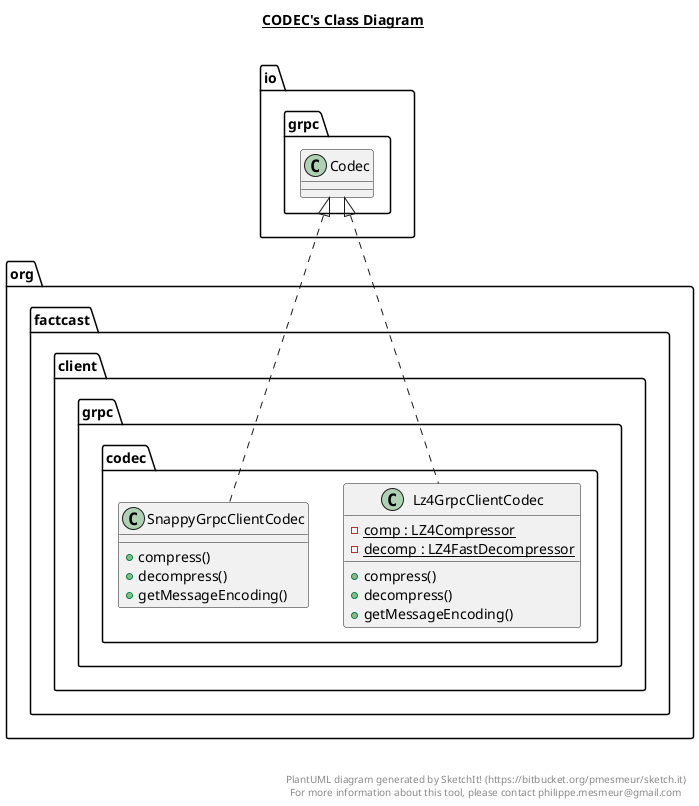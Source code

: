 @startuml

title __CODEC's Class Diagram__\n

  namespace org.factcast.client.grpc {
    namespace codec {
      class org.factcast.client.grpc.codec.Lz4GrpcClientCodec {
          {static} - comp : LZ4Compressor
          {static} - decomp : LZ4FastDecompressor
          + compress()
          + decompress()
          + getMessageEncoding()
      }
    }
  }
  

  namespace org.factcast.client.grpc {
    namespace codec {
      class org.factcast.client.grpc.codec.SnappyGrpcClientCodec {
          + compress()
          + decompress()
          + getMessageEncoding()
      }
    }
  }
  

  org.factcast.client.grpc.codec.Lz4GrpcClientCodec .up.|> io.grpc.Codec
  org.factcast.client.grpc.codec.SnappyGrpcClientCodec .up.|> io.grpc.Codec


right footer


PlantUML diagram generated by SketchIt! (https://bitbucket.org/pmesmeur/sketch.it)
For more information about this tool, please contact philippe.mesmeur@gmail.com
endfooter

@enduml
